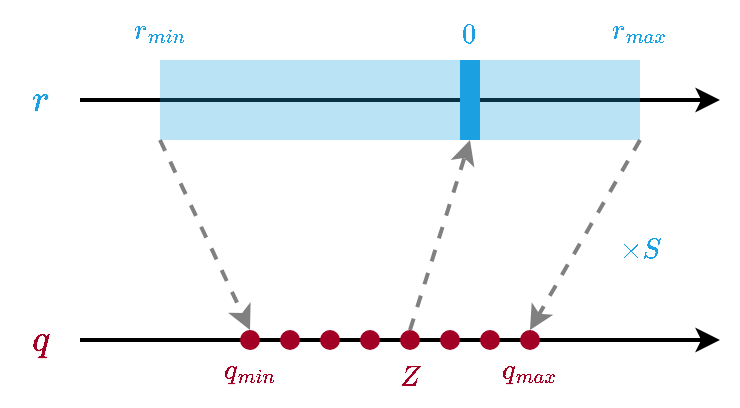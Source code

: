 <mxfile version="24.2.5" type="device">
  <diagram name="第 1 页" id="U6ERbzPj6sbV9fzfuQMY">
    <mxGraphModel dx="493" dy="1644" grid="1" gridSize="10" guides="1" tooltips="1" connect="1" arrows="1" fold="1" page="1" pageScale="1" pageWidth="827" pageHeight="1169" math="1" shadow="0">
      <root>
        <mxCell id="0" />
        <mxCell id="1" parent="0" />
        <mxCell id="vjGer7GS_2RY8M-pQdrP-1" value="\(r\)" style="rounded=0;whiteSpace=wrap;html=1;fontSize=16;strokeColor=none;fillColor=none;fontColor=#1ba1e2;" vertex="1" parent="1">
          <mxGeometry width="40" height="40" as="geometry" />
        </mxCell>
        <mxCell id="vjGer7GS_2RY8M-pQdrP-2" value="\(q\)" style="rounded=0;whiteSpace=wrap;html=1;fontSize=16;strokeColor=none;fillColor=none;fontColor=#a20025;" vertex="1" parent="1">
          <mxGeometry y="120" width="40" height="40" as="geometry" />
        </mxCell>
        <mxCell id="vjGer7GS_2RY8M-pQdrP-6" value="" style="endArrow=classic;html=1;rounded=0;exitX=1;exitY=0.5;exitDx=0;exitDy=0;entryX=0;entryY=0.5;entryDx=0;entryDy=0;strokeWidth=2;" edge="1" parent="1" source="vjGer7GS_2RY8M-pQdrP-1">
          <mxGeometry width="50" height="50" relative="1" as="geometry">
            <mxPoint x="390" y="430" as="sourcePoint" />
            <mxPoint x="360" y="20" as="targetPoint" />
          </mxGeometry>
        </mxCell>
        <mxCell id="vjGer7GS_2RY8M-pQdrP-7" value="" style="endArrow=classic;html=1;rounded=0;strokeWidth=2;exitX=1;exitY=0.5;exitDx=0;exitDy=0;entryX=0;entryY=0.5;entryDx=0;entryDy=0;" edge="1" parent="1" source="vjGer7GS_2RY8M-pQdrP-2">
          <mxGeometry width="50" height="50" relative="1" as="geometry">
            <mxPoint x="130" y="250" as="sourcePoint" />
            <mxPoint x="360" y="140" as="targetPoint" />
          </mxGeometry>
        </mxCell>
        <mxCell id="vjGer7GS_2RY8M-pQdrP-8" value="" style="rounded=0;whiteSpace=wrap;html=1;strokeColor=none;fillColor=#1ba1e2;opacity=30;fontColor=#ffffff;" vertex="1" parent="1">
          <mxGeometry x="80" width="240" height="40" as="geometry" />
        </mxCell>
        <mxCell id="vjGer7GS_2RY8M-pQdrP-9" value="" style="rounded=0;whiteSpace=wrap;html=1;fillColor=#1ba1e2;strokeColor=none;fontColor=#ffffff;" vertex="1" parent="1">
          <mxGeometry x="230" width="10" height="40" as="geometry" />
        </mxCell>
        <mxCell id="vjGer7GS_2RY8M-pQdrP-10" value="" style="ellipse;whiteSpace=wrap;html=1;aspect=fixed;fillColor=#a20025;strokeColor=none;fontColor=#ffffff;" vertex="1" parent="1">
          <mxGeometry x="120" y="135" width="10" height="10" as="geometry" />
        </mxCell>
        <mxCell id="vjGer7GS_2RY8M-pQdrP-13" value="" style="ellipse;whiteSpace=wrap;html=1;aspect=fixed;fillColor=#a20025;strokeColor=none;fontColor=#ffffff;" vertex="1" parent="1">
          <mxGeometry x="140" y="135" width="10" height="10" as="geometry" />
        </mxCell>
        <mxCell id="vjGer7GS_2RY8M-pQdrP-14" value="" style="ellipse;whiteSpace=wrap;html=1;aspect=fixed;fillColor=#a20025;strokeColor=none;fontColor=#ffffff;" vertex="1" parent="1">
          <mxGeometry x="180" y="135" width="10" height="10" as="geometry" />
        </mxCell>
        <mxCell id="vjGer7GS_2RY8M-pQdrP-15" value="" style="ellipse;whiteSpace=wrap;html=1;aspect=fixed;fillColor=#a20025;strokeColor=none;fontColor=#ffffff;" vertex="1" parent="1">
          <mxGeometry x="160" y="135" width="10" height="10" as="geometry" />
        </mxCell>
        <mxCell id="vjGer7GS_2RY8M-pQdrP-16" value="" style="ellipse;whiteSpace=wrap;html=1;aspect=fixed;fillColor=#a20025;strokeColor=none;fontColor=#ffffff;" vertex="1" parent="1">
          <mxGeometry x="200" y="135" width="10" height="10" as="geometry" />
        </mxCell>
        <mxCell id="vjGer7GS_2RY8M-pQdrP-17" value="" style="ellipse;whiteSpace=wrap;html=1;aspect=fixed;fillColor=#a20025;strokeColor=none;fontColor=#ffffff;" vertex="1" parent="1">
          <mxGeometry x="220" y="135" width="10" height="10" as="geometry" />
        </mxCell>
        <mxCell id="vjGer7GS_2RY8M-pQdrP-18" value="" style="ellipse;whiteSpace=wrap;html=1;aspect=fixed;fillColor=#a20025;strokeColor=none;fontColor=#ffffff;" vertex="1" parent="1">
          <mxGeometry x="240" y="135" width="10" height="10" as="geometry" />
        </mxCell>
        <mxCell id="vjGer7GS_2RY8M-pQdrP-19" value="" style="ellipse;whiteSpace=wrap;html=1;aspect=fixed;fillColor=#a20025;strokeColor=none;fontColor=#ffffff;" vertex="1" parent="1">
          <mxGeometry x="260" y="135" width="10" height="10" as="geometry" />
        </mxCell>
        <mxCell id="vjGer7GS_2RY8M-pQdrP-20" value="" style="endArrow=classic;html=1;rounded=0;exitX=0;exitY=1;exitDx=0;exitDy=0;entryX=0.5;entryY=0;entryDx=0;entryDy=0;dashed=1;strokeWidth=2;strokeColor=#808080;" edge="1" parent="1" source="vjGer7GS_2RY8M-pQdrP-8" target="vjGer7GS_2RY8M-pQdrP-10">
          <mxGeometry width="50" height="50" relative="1" as="geometry">
            <mxPoint x="230" y="170" as="sourcePoint" />
            <mxPoint x="280" y="120" as="targetPoint" />
          </mxGeometry>
        </mxCell>
        <mxCell id="vjGer7GS_2RY8M-pQdrP-21" value="" style="endArrow=classic;html=1;rounded=0;exitX=1;exitY=1;exitDx=0;exitDy=0;entryX=0.5;entryY=0;entryDx=0;entryDy=0;dashed=1;strokeWidth=2;strokeColor=#808080;" edge="1" parent="1" source="vjGer7GS_2RY8M-pQdrP-8" target="vjGer7GS_2RY8M-pQdrP-19">
          <mxGeometry width="50" height="50" relative="1" as="geometry">
            <mxPoint x="90" y="50" as="sourcePoint" />
            <mxPoint x="135" y="185" as="targetPoint" />
          </mxGeometry>
        </mxCell>
        <mxCell id="vjGer7GS_2RY8M-pQdrP-22" value="" style="endArrow=classic;html=1;rounded=0;exitX=0.5;exitY=0;exitDx=0;exitDy=0;entryX=0.5;entryY=1;entryDx=0;entryDy=0;dashed=1;strokeWidth=2;strokeColor=#808080;" edge="1" parent="1" source="vjGer7GS_2RY8M-pQdrP-16" target="vjGer7GS_2RY8M-pQdrP-9">
          <mxGeometry width="50" height="50" relative="1" as="geometry">
            <mxPoint x="330" y="50" as="sourcePoint" />
            <mxPoint x="275" y="185" as="targetPoint" />
          </mxGeometry>
        </mxCell>
        <mxCell id="vjGer7GS_2RY8M-pQdrP-24" value="\(q_{min}\)" style="text;html=1;align=center;verticalAlign=middle;whiteSpace=wrap;rounded=0;fontColor=#a20025;" vertex="1" parent="1">
          <mxGeometry x="95" y="140" width="60" height="30" as="geometry" />
        </mxCell>
        <mxCell id="vjGer7GS_2RY8M-pQdrP-25" value="\(q_{max}\)" style="text;html=1;align=center;verticalAlign=middle;whiteSpace=wrap;rounded=0;fontColor=#a20025;" vertex="1" parent="1">
          <mxGeometry x="235" y="140" width="60" height="30" as="geometry" />
        </mxCell>
        <mxCell id="vjGer7GS_2RY8M-pQdrP-26" value="\(r_{min}\)" style="text;html=1;align=center;verticalAlign=middle;whiteSpace=wrap;rounded=0;fontColor=#1ba1e2;" vertex="1" parent="1">
          <mxGeometry x="50" y="-30" width="60" height="30" as="geometry" />
        </mxCell>
        <mxCell id="vjGer7GS_2RY8M-pQdrP-27" value="\(r_{max}\)" style="text;html=1;align=center;verticalAlign=middle;whiteSpace=wrap;rounded=0;fontColor=#1ba1e2;" vertex="1" parent="1">
          <mxGeometry x="290" y="-30" width="60" height="30" as="geometry" />
        </mxCell>
        <mxCell id="vjGer7GS_2RY8M-pQdrP-28" value="\(0\)" style="text;html=1;align=center;verticalAlign=middle;whiteSpace=wrap;rounded=0;fontColor=#1ba1e2;" vertex="1" parent="1">
          <mxGeometry x="205" y="-28" width="60" height="30" as="geometry" />
        </mxCell>
        <mxCell id="vjGer7GS_2RY8M-pQdrP-29" value="\(Z\)" style="text;html=1;align=center;verticalAlign=middle;whiteSpace=wrap;rounded=0;fontColor=#a20025;" vertex="1" parent="1">
          <mxGeometry x="175" y="143" width="60" height="30" as="geometry" />
        </mxCell>
        <mxCell id="vjGer7GS_2RY8M-pQdrP-30" value="\(\times S\)" style="text;html=1;align=center;verticalAlign=middle;whiteSpace=wrap;rounded=0;fontColor=#1ba1e2;" vertex="1" parent="1">
          <mxGeometry x="290" y="80" width="60" height="30" as="geometry" />
        </mxCell>
      </root>
    </mxGraphModel>
  </diagram>
</mxfile>
